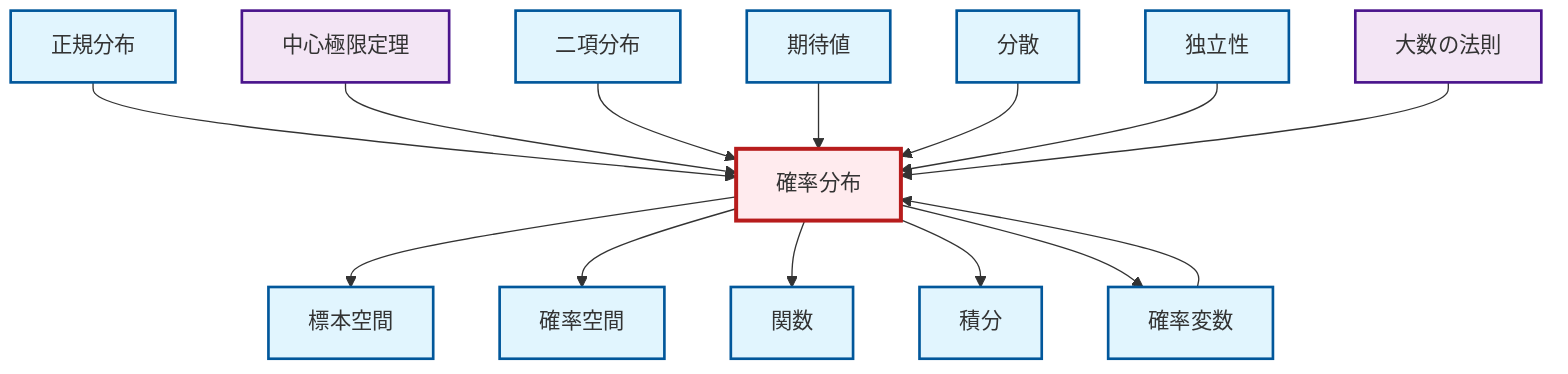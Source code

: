 graph TD
    classDef definition fill:#e1f5fe,stroke:#01579b,stroke-width:2px
    classDef theorem fill:#f3e5f5,stroke:#4a148c,stroke-width:2px
    classDef axiom fill:#fff3e0,stroke:#e65100,stroke-width:2px
    classDef example fill:#e8f5e9,stroke:#1b5e20,stroke-width:2px
    classDef current fill:#ffebee,stroke:#b71c1c,stroke-width:3px
    def-probability-space["確率空間"]:::definition
    def-independence["独立性"]:::definition
    def-random-variable["確率変数"]:::definition
    def-integral["積分"]:::definition
    thm-law-of-large-numbers["大数の法則"]:::theorem
    def-function["関数"]:::definition
    def-binomial-distribution["二項分布"]:::definition
    def-normal-distribution["正規分布"]:::definition
    def-variance["分散"]:::definition
    def-sample-space["標本空間"]:::definition
    thm-central-limit["中心極限定理"]:::theorem
    def-expectation["期待値"]:::definition
    def-probability-distribution["確率分布"]:::definition
    def-normal-distribution --> def-probability-distribution
    def-random-variable --> def-probability-distribution
    thm-central-limit --> def-probability-distribution
    def-binomial-distribution --> def-probability-distribution
    def-probability-distribution --> def-sample-space
    def-probability-distribution --> def-probability-space
    def-probability-distribution --> def-function
    def-probability-distribution --> def-integral
    def-expectation --> def-probability-distribution
    def-variance --> def-probability-distribution
    def-independence --> def-probability-distribution
    def-probability-distribution --> def-random-variable
    thm-law-of-large-numbers --> def-probability-distribution
    class def-probability-distribution current